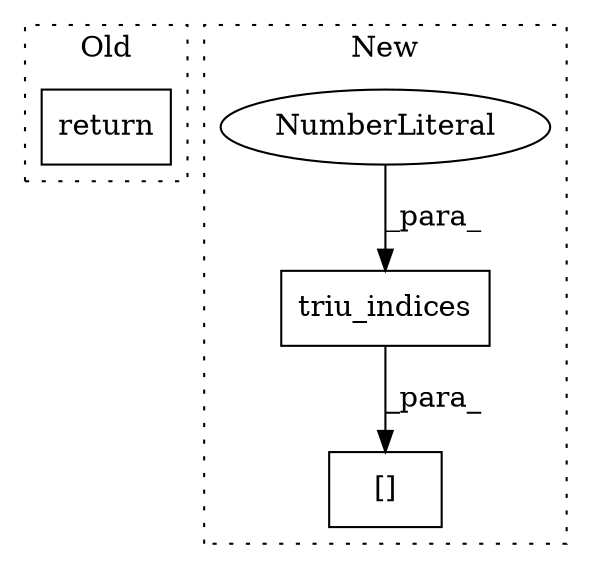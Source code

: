 digraph G {
subgraph cluster0 {
1 [label="return" a="41" s="1480" l="7" shape="box"];
label = "Old";
style="dotted";
}
subgraph cluster1 {
2 [label="triu_indices" a="32" s="1373,1393" l="13,1" shape="box"];
3 [label="NumberLiteral" a="34" s="1392" l="1" shape="ellipse"];
4 [label="[]" a="2" s="1360,1394" l="7,1" shape="box"];
label = "New";
style="dotted";
}
2 -> 4 [label="_para_"];
3 -> 2 [label="_para_"];
}